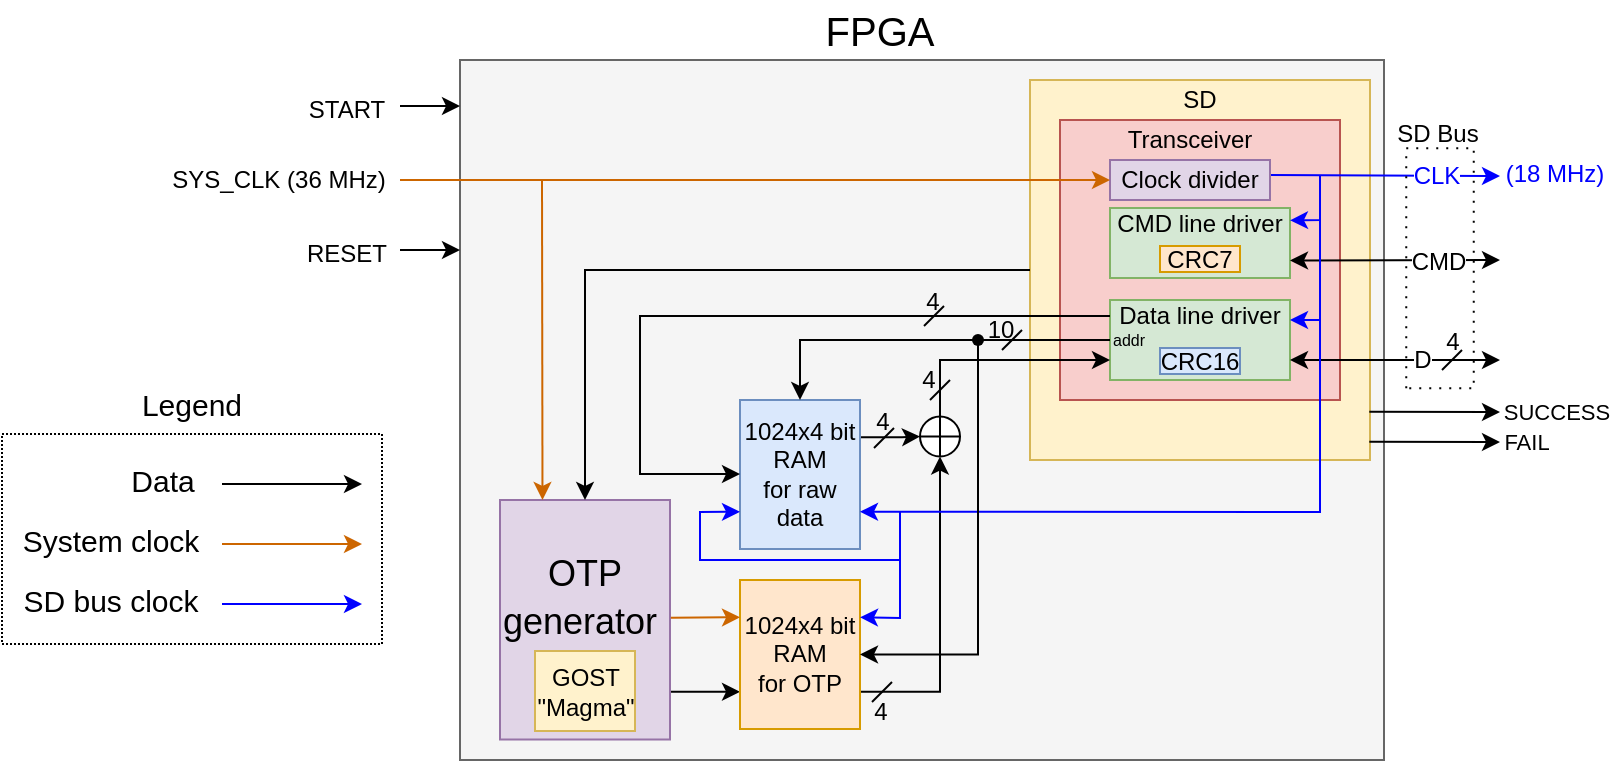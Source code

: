 <mxfile version="20.6.2" type="device"><diagram id="fO9pJ9hmjl-DQnfwtDK7" name="Страница 1"><mxGraphModel dx="384" dy="251" grid="1" gridSize="10" guides="1" tooltips="1" connect="1" arrows="1" fold="1" page="1" pageScale="1" pageWidth="1169" pageHeight="827" math="0" shadow="0"><root><mxCell id="0"/><mxCell id="1" parent="0"/><mxCell id="Mi2QPTecenGMzwWXknVR-1" value="" style="rounded=0;whiteSpace=wrap;html=1;dashed=1;dashPattern=1 1;fillColor=none;" parent="1" vertex="1"><mxGeometry x="191" y="527" width="190" height="105" as="geometry"/></mxCell><mxCell id="jrg6wG_ZJggIZM6MNThn-66" value="" style="rounded=0;whiteSpace=wrap;html=1;labelBackgroundColor=none;fontSize=12;fillColor=#f5f5f5;fontColor=#333333;strokeColor=#666666;" parent="1" vertex="1"><mxGeometry x="420" y="340" width="462" height="350" as="geometry"/></mxCell><mxCell id="jrg6wG_ZJggIZM6MNThn-37" value="" style="rounded=0;whiteSpace=wrap;html=1;labelBackgroundColor=none;fontSize=12;fillColor=#fff2cc;strokeColor=#d6b656;" parent="1" vertex="1"><mxGeometry x="705" y="350" width="170" height="190" as="geometry"/></mxCell><mxCell id="MUZ3oyCXK2iOoQsuqwkt-2" value="&lt;font style=&quot;font-size: 20px;&quot;&gt;FPGA&lt;/font&gt;" style="text;html=1;strokeColor=none;fillColor=none;align=center;verticalAlign=middle;whiteSpace=wrap;rounded=0;" parent="1" vertex="1"><mxGeometry x="600" y="310" width="60" height="30" as="geometry"/></mxCell><mxCell id="jrg6wG_ZJggIZM6MNThn-79" style="edgeStyle=orthogonalEdgeStyle;rounded=0;orthogonalLoop=1;jettySize=auto;html=1;entryX=0;entryY=0.75;entryDx=0;entryDy=0;fontSize=12;startArrow=none;startFill=0;endArrow=classic;endFill=1;exitX=1;exitY=0.5;exitDx=0;exitDy=0;" parent="1" source="jrg6wG_ZJggIZM6MNThn-1" target="jrg6wG_ZJggIZM6MNThn-65" edge="1"><mxGeometry relative="1" as="geometry"><mxPoint x="560" y="648.25" as="targetPoint"/><Array as="points"><mxPoint x="525" y="656"/></Array></mxGeometry></mxCell><mxCell id="jrg6wG_ZJggIZM6MNThn-1" value="&lt;font style=&quot;font-size: 18px;&quot;&gt;OTP generator&amp;nbsp;&lt;br&gt;&lt;br&gt;&lt;/font&gt;" style="rounded=0;whiteSpace=wrap;html=1;fontSize=20;fillColor=#e1d5e7;strokeColor=#9673a6;" parent="1" vertex="1"><mxGeometry x="440" y="560" width="85" height="119.75" as="geometry"/></mxCell><mxCell id="jrg6wG_ZJggIZM6MNThn-23" value="Transceiver" style="text;html=1;strokeColor=none;fillColor=none;align=center;verticalAlign=middle;whiteSpace=wrap;rounded=0;labelBackgroundColor=none;fontSize=12;" parent="1" vertex="1"><mxGeometry x="690" y="370" width="170" height="20" as="geometry"/></mxCell><mxCell id="jrg6wG_ZJggIZM6MNThn-27" value="SD" style="text;html=1;strokeColor=none;fillColor=none;align=center;verticalAlign=middle;whiteSpace=wrap;rounded=0;labelBackgroundColor=none;fontSize=12;" parent="1" vertex="1"><mxGeometry x="705" y="350" width="170" height="20" as="geometry"/></mxCell><mxCell id="jrg6wG_ZJggIZM6MNThn-34" value="" style="group" parent="1" vertex="1" connectable="0"><mxGeometry x="750" y="440" width="90" height="20" as="geometry"/></mxCell><mxCell id="jrg6wG_ZJggIZM6MNThn-24" value="" style="rounded=0;whiteSpace=wrap;html=1;labelBackgroundColor=default;fontSize=12;fillColor=#d5e8d4;strokeColor=#82b366;" parent="jrg6wG_ZJggIZM6MNThn-34" vertex="1"><mxGeometry width="90" height="20" as="geometry"/></mxCell><mxCell id="jrg6wG_ZJggIZM6MNThn-29" value="Data line driver" style="text;html=1;strokeColor=none;fillColor=none;align=center;verticalAlign=middle;whiteSpace=wrap;rounded=0;labelBackgroundColor=none;fontSize=12;" parent="jrg6wG_ZJggIZM6MNThn-34" vertex="1"><mxGeometry y="2" width="90" height="15" as="geometry"/></mxCell><mxCell id="jrg6wG_ZJggIZM6MNThn-36" value="" style="group" parent="1" vertex="1" connectable="0"><mxGeometry x="750" y="415" width="90" height="20" as="geometry"/></mxCell><mxCell id="jrg6wG_ZJggIZM6MNThn-25" value="" style="rounded=0;whiteSpace=wrap;html=1;labelBackgroundColor=default;fontSize=12;fillColor=#d5e8d4;strokeColor=#82b366;" parent="jrg6wG_ZJggIZM6MNThn-36" vertex="1"><mxGeometry width="90" height="20" as="geometry"/></mxCell><mxCell id="jrg6wG_ZJggIZM6MNThn-28" value="CMD line driver" style="text;html=1;strokeColor=none;fillColor=none;align=center;verticalAlign=middle;whiteSpace=wrap;rounded=0;labelBackgroundColor=none;fontSize=12;" parent="jrg6wG_ZJggIZM6MNThn-36" vertex="1"><mxGeometry y="3" width="90" height="15" as="geometry"/></mxCell><mxCell id="jrg6wG_ZJggIZM6MNThn-38" value="" style="rounded=0;whiteSpace=wrap;html=1;labelBackgroundColor=none;fontSize=12;fillColor=#f8cecc;strokeColor=#b85450;" parent="1" vertex="1"><mxGeometry x="720" y="370" width="140" height="140" as="geometry"/></mxCell><mxCell id="jrg6wG_ZJggIZM6MNThn-39" value="Transceiver" style="text;html=1;strokeColor=none;fillColor=none;align=center;verticalAlign=middle;whiteSpace=wrap;rounded=0;labelBackgroundColor=none;fontSize=12;" parent="1" vertex="1"><mxGeometry x="720" y="370" width="130" height="20" as="geometry"/></mxCell><mxCell id="jrg6wG_ZJggIZM6MNThn-44" value="" style="group" parent="1" vertex="1" connectable="0"><mxGeometry x="745" y="460" width="145" height="98" as="geometry"/></mxCell><mxCell id="jrg6wG_ZJggIZM6MNThn-45" value="" style="rounded=0;whiteSpace=wrap;html=1;labelBackgroundColor=default;fontSize=12;fillColor=#d5e8d4;strokeColor=#82b366;" parent="jrg6wG_ZJggIZM6MNThn-44" vertex="1"><mxGeometry width="90" height="40" as="geometry"/></mxCell><mxCell id="jrg6wG_ZJggIZM6MNThn-46" value="Data line driver" style="text;html=1;strokeColor=none;fillColor=none;align=center;verticalAlign=middle;whiteSpace=wrap;rounded=0;labelBackgroundColor=none;fontSize=12;" parent="jrg6wG_ZJggIZM6MNThn-44" vertex="1"><mxGeometry y="3" width="90" height="10" as="geometry"/></mxCell><mxCell id="jrg6wG_ZJggIZM6MNThn-47" value="" style="group" parent="1" vertex="1" connectable="0"><mxGeometry x="745" y="414" width="95" height="107.5" as="geometry"/></mxCell><mxCell id="jrg6wG_ZJggIZM6MNThn-48" value="" style="rounded=0;whiteSpace=wrap;html=1;labelBackgroundColor=default;fontSize=12;fillColor=#d5e8d4;strokeColor=#82b366;" parent="jrg6wG_ZJggIZM6MNThn-47" vertex="1"><mxGeometry width="90" height="35" as="geometry"/></mxCell><mxCell id="jrg6wG_ZJggIZM6MNThn-49" value="CMD line driver" style="text;html=1;strokeColor=none;fillColor=none;align=center;verticalAlign=middle;whiteSpace=wrap;rounded=0;labelBackgroundColor=none;fontSize=12;" parent="jrg6wG_ZJggIZM6MNThn-47" vertex="1"><mxGeometry y="3" width="90" height="10" as="geometry"/></mxCell><mxCell id="jrg6wG_ZJggIZM6MNThn-41" value="CRC7" style="rounded=0;whiteSpace=wrap;html=1;labelBackgroundColor=none;fontSize=12;fillColor=#ffe6cc;strokeColor=#d79b00;" parent="jrg6wG_ZJggIZM6MNThn-47" vertex="1"><mxGeometry x="25" y="19" width="40" height="13" as="geometry"/></mxCell><mxCell id="_WAARoeY4MgbEWev2sUL-25" value="&lt;font style=&quot;font-size: 8px;&quot;&gt;addr&lt;/font&gt;" style="text;html=1;strokeColor=none;fillColor=none;align=center;verticalAlign=middle;whiteSpace=wrap;rounded=0;labelBackgroundColor=none;" parent="jrg6wG_ZJggIZM6MNThn-47" vertex="1"><mxGeometry x="2" y="62" width="15" height="6" as="geometry"/></mxCell><mxCell id="jrg6wG_ZJggIZM6MNThn-57" value="CRC16" style="rounded=0;whiteSpace=wrap;html=1;labelBackgroundColor=none;fontSize=12;fillColor=#dae8fc;strokeColor=#6c8ebf;" parent="jrg6wG_ZJggIZM6MNThn-47" vertex="1"><mxGeometry x="25" y="70" width="40" height="13" as="geometry"/></mxCell><mxCell id="jrg6wG_ZJggIZM6MNThn-10" value="" style="endArrow=classic;startArrow=classic;html=1;rounded=0;fontSize=20;exitX=1;exitY=0.75;exitDx=0;exitDy=0;endFill=1;startFill=1;" parent="1" source="jrg6wG_ZJggIZM6MNThn-45" edge="1"><mxGeometry width="50" height="50" relative="1" as="geometry"><mxPoint x="835" y="455.5" as="sourcePoint"/><mxPoint x="940" y="490" as="targetPoint"/></mxGeometry></mxCell><mxCell id="jrg6wG_ZJggIZM6MNThn-19" value="&lt;font style=&quot;font-size: 12px;&quot;&gt;D&lt;/font&gt;" style="edgeLabel;html=1;align=center;verticalAlign=middle;resizable=0;points=[];fontSize=12;" parent="jrg6wG_ZJggIZM6MNThn-10" vertex="1" connectable="0"><mxGeometry x="-0.067" relative="1" as="geometry"><mxPoint x="17" as="offset"/></mxGeometry></mxCell><mxCell id="jrg6wG_ZJggIZM6MNThn-14" value="" style="endArrow=classic;startArrow=classic;html=1;rounded=0;fontSize=20;exitX=1;exitY=0.75;exitDx=0;exitDy=0;startFill=1;endFill=1;" parent="1" source="jrg6wG_ZJggIZM6MNThn-48" edge="1"><mxGeometry width="50" height="50" relative="1" as="geometry"><mxPoint x="835" y="430.5" as="sourcePoint"/><mxPoint x="940" y="440" as="targetPoint"/></mxGeometry></mxCell><mxCell id="jrg6wG_ZJggIZM6MNThn-17" value="CMD" style="edgeLabel;html=1;align=center;verticalAlign=middle;resizable=0;points=[];fontSize=12;labelBackgroundColor=default;" parent="jrg6wG_ZJggIZM6MNThn-14" vertex="1" connectable="0"><mxGeometry x="0.83" y="2" relative="1" as="geometry"><mxPoint x="-22" y="3" as="offset"/></mxGeometry></mxCell><mxCell id="jrg6wG_ZJggIZM6MNThn-15" value="" style="endArrow=classic;startArrow=none;html=1;rounded=0;fontSize=20;startFill=0;endFill=1;strokeColor=#0000FF;" parent="1" edge="1"><mxGeometry width="50" height="50" relative="1" as="geometry"><mxPoint x="825" y="397.5" as="sourcePoint"/><mxPoint x="940" y="398" as="targetPoint"/></mxGeometry></mxCell><mxCell id="jrg6wG_ZJggIZM6MNThn-18" value="&lt;font color=&quot;#0000ff&quot;&gt;CLK&lt;/font&gt;" style="edgeLabel;html=1;align=center;verticalAlign=middle;resizable=0;points=[];fontSize=12;labelBackgroundColor=default;" parent="jrg6wG_ZJggIZM6MNThn-15" vertex="1" connectable="0"><mxGeometry x="-0.062" y="1" relative="1" as="geometry"><mxPoint x="29" y="1" as="offset"/></mxGeometry></mxCell><mxCell id="jrg6wG_ZJggIZM6MNThn-87" value="&lt;font color=&quot;#0000ff&quot;&gt;(18 MHz)&lt;/font&gt;" style="edgeLabel;html=1;align=center;verticalAlign=middle;resizable=0;points=[];fontSize=12;" parent="jrg6wG_ZJggIZM6MNThn-15" vertex="1" connectable="0"><mxGeometry x="0.86" y="1" relative="1" as="geometry"><mxPoint x="35" as="offset"/></mxGeometry></mxCell><mxCell id="jrg6wG_ZJggIZM6MNThn-20" value="" style="endArrow=none;html=1;rounded=0;fontSize=12;" parent="1" edge="1"><mxGeometry width="50" height="50" relative="1" as="geometry"><mxPoint x="911" y="495" as="sourcePoint"/><mxPoint x="921" y="485" as="targetPoint"/></mxGeometry></mxCell><mxCell id="jrg6wG_ZJggIZM6MNThn-21" value="4" style="edgeLabel;html=1;align=center;verticalAlign=middle;resizable=0;points=[];fontSize=12;labelBackgroundColor=none;" parent="jrg6wG_ZJggIZM6MNThn-20" vertex="1" connectable="0"><mxGeometry x="-0.558" relative="1" as="geometry"><mxPoint x="3" y="-12" as="offset"/></mxGeometry></mxCell><mxCell id="jrg6wG_ZJggIZM6MNThn-50" value="Clock divider" style="rounded=0;whiteSpace=wrap;html=1;labelBackgroundColor=none;fontSize=12;fillColor=#e1d5e7;strokeColor=#9673a6;" parent="1" vertex="1"><mxGeometry x="745" y="390" width="80" height="20" as="geometry"/></mxCell><mxCell id="jrg6wG_ZJggIZM6MNThn-52" value="" style="endArrow=classic;html=1;rounded=0;fontSize=12;entryX=1;entryY=0.25;entryDx=0;entryDy=0;endFill=1;strokeColor=#0000FF;" parent="1" target="jrg6wG_ZJggIZM6MNThn-45" edge="1"><mxGeometry width="50" height="50" relative="1" as="geometry"><mxPoint x="850" y="416" as="sourcePoint"/><mxPoint x="840" y="446" as="targetPoint"/><Array as="points"><mxPoint x="850" y="470"/></Array></mxGeometry></mxCell><mxCell id="jrg6wG_ZJggIZM6MNThn-61" value="" style="endArrow=classic;html=1;rounded=0;fontSize=12;entryX=0;entryY=0.5;entryDx=0;entryDy=0;strokeColor=#CC6600;" parent="1" target="jrg6wG_ZJggIZM6MNThn-50" edge="1"><mxGeometry width="50" height="50" relative="1" as="geometry"><mxPoint x="390" y="400" as="sourcePoint"/><mxPoint x="652" y="400" as="targetPoint"/></mxGeometry></mxCell><mxCell id="jrg6wG_ZJggIZM6MNThn-62" value="SYS_CLK (36 MHz)" style="edgeLabel;html=1;align=center;verticalAlign=middle;resizable=0;points=[];fontSize=12;" parent="jrg6wG_ZJggIZM6MNThn-61" vertex="1" connectable="0"><mxGeometry x="-0.929" y="-1" relative="1" as="geometry"><mxPoint x="-74" y="-1" as="offset"/></mxGeometry></mxCell><mxCell id="jrg6wG_ZJggIZM6MNThn-86" style="edgeStyle=orthogonalEdgeStyle;rounded=0;orthogonalLoop=1;jettySize=auto;html=1;fontSize=12;startArrow=none;startFill=0;endArrow=classic;endFill=1;entryX=0.5;entryY=1;entryDx=0;entryDy=0;exitX=1;exitY=0.75;exitDx=0;exitDy=0;" parent="1" source="jrg6wG_ZJggIZM6MNThn-65" target="_WAARoeY4MgbEWev2sUL-1" edge="1"><mxGeometry relative="1" as="geometry"><Array as="points"><mxPoint x="660" y="656"/></Array><mxPoint x="620" y="660" as="sourcePoint"/></mxGeometry></mxCell><mxCell id="jrg6wG_ZJggIZM6MNThn-65" value="1024x4 bit RAM&lt;br&gt;for OTP" style="rounded=0;whiteSpace=wrap;html=1;labelBackgroundColor=none;fontSize=12;fillColor=#ffe6cc;strokeColor=#d79b00;" parent="1" vertex="1"><mxGeometry x="560" y="600" width="60" height="74.5" as="geometry"/></mxCell><mxCell id="_WAARoeY4MgbEWev2sUL-2" style="edgeStyle=orthogonalEdgeStyle;rounded=0;orthogonalLoop=1;jettySize=auto;html=1;entryX=0;entryY=0.5;entryDx=0;entryDy=0;exitX=1;exitY=0.25;exitDx=0;exitDy=0;" parent="1" source="jrg6wG_ZJggIZM6MNThn-69" target="_WAARoeY4MgbEWev2sUL-1" edge="1"><mxGeometry relative="1" as="geometry"><Array as="points"><mxPoint x="641" y="529"/></Array></mxGeometry></mxCell><mxCell id="jrg6wG_ZJggIZM6MNThn-69" value="1024x4 bit RAM&lt;br&gt;for raw data" style="rounded=0;whiteSpace=wrap;html=1;labelBackgroundColor=none;fontSize=12;fillColor=#dae8fc;strokeColor=#6c8ebf;" parent="1" vertex="1"><mxGeometry x="560" y="510" width="60" height="74.5" as="geometry"/></mxCell><mxCell id="jrg6wG_ZJggIZM6MNThn-74" style="edgeStyle=orthogonalEdgeStyle;rounded=0;orthogonalLoop=1;jettySize=auto;html=1;entryX=0;entryY=0.5;entryDx=0;entryDy=0;fontSize=12;startArrow=none;startFill=0;endArrow=classic;endFill=1;exitX=0;exitY=0.5;exitDx=0;exitDy=0;" parent="1" source="jrg6wG_ZJggIZM6MNThn-46" target="jrg6wG_ZJggIZM6MNThn-69" edge="1"><mxGeometry relative="1" as="geometry"><mxPoint x="745" y="470" as="sourcePoint"/><mxPoint x="555" y="589.25" as="targetPoint"/><Array as="points"><mxPoint x="510" y="468"/><mxPoint x="510" y="547"/><mxPoint x="560" y="547"/></Array></mxGeometry></mxCell><mxCell id="jrg6wG_ZJggIZM6MNThn-75" value="" style="endArrow=none;html=1;rounded=0;fontSize=12;" parent="1" edge="1"><mxGeometry width="50" height="50" relative="1" as="geometry"><mxPoint x="652" y="473" as="sourcePoint"/><mxPoint x="662" y="463" as="targetPoint"/></mxGeometry></mxCell><mxCell id="jrg6wG_ZJggIZM6MNThn-76" value="4" style="edgeLabel;html=1;align=center;verticalAlign=middle;resizable=0;points=[];fontSize=12;labelBackgroundColor=none;" parent="jrg6wG_ZJggIZM6MNThn-75" vertex="1" connectable="0"><mxGeometry x="-0.558" relative="1" as="geometry"><mxPoint x="2" y="-10" as="offset"/></mxGeometry></mxCell><mxCell id="jrg6wG_ZJggIZM6MNThn-82" value="" style="rounded=0;whiteSpace=wrap;html=1;labelBackgroundColor=none;fontSize=12;rotation=-90;dashed=1;dashPattern=1 4;fillColor=none;" parent="1" vertex="1"><mxGeometry x="850" y="427.25" width="120" height="33.75" as="geometry"/></mxCell><mxCell id="jrg6wG_ZJggIZM6MNThn-83" value="SD Bus" style="text;html=1;strokeColor=none;fillColor=none;align=center;verticalAlign=middle;whiteSpace=wrap;rounded=0;dashed=1;dashPattern=1 4;labelBackgroundColor=none;fontSize=12;" parent="1" vertex="1"><mxGeometry x="885" y="372" width="48" height="10" as="geometry"/></mxCell><mxCell id="jrg6wG_ZJggIZM6MNThn-92" value="" style="endArrow=none;html=1;rounded=0;fontSize=12;" parent="1" edge="1"><mxGeometry width="50" height="50" relative="1" as="geometry"><mxPoint x="655" y="510" as="sourcePoint"/><mxPoint x="665" y="500" as="targetPoint"/></mxGeometry></mxCell><mxCell id="jrg6wG_ZJggIZM6MNThn-93" value="4" style="edgeLabel;html=1;align=center;verticalAlign=middle;resizable=0;points=[];fontSize=12;labelBackgroundColor=none;" parent="jrg6wG_ZJggIZM6MNThn-92" vertex="1" connectable="0"><mxGeometry x="-0.558" relative="1" as="geometry"><mxPoint x="-3" y="-8" as="offset"/></mxGeometry></mxCell><mxCell id="Mi2QPTecenGMzwWXknVR-2" value="&lt;span style=&quot;font-size: 15px;&quot;&gt;Legend&lt;/span&gt;" style="text;html=1;strokeColor=none;fillColor=none;align=center;verticalAlign=middle;whiteSpace=wrap;rounded=0;" parent="1" vertex="1"><mxGeometry x="191" y="497" width="190" height="30" as="geometry"/></mxCell><mxCell id="Mi2QPTecenGMzwWXknVR-3" value="" style="endArrow=classic;html=1;rounded=0;fontSize=15;" parent="1" edge="1"><mxGeometry width="50" height="50" relative="1" as="geometry"><mxPoint x="301" y="552" as="sourcePoint"/><mxPoint x="371" y="552" as="targetPoint"/></mxGeometry></mxCell><mxCell id="Mi2QPTecenGMzwWXknVR-4" value="Data" style="edgeLabel;html=1;align=center;verticalAlign=middle;resizable=0;points=[];fontSize=15;" parent="Mi2QPTecenGMzwWXknVR-3" vertex="1" connectable="0"><mxGeometry x="-0.572" y="-1" relative="1" as="geometry"><mxPoint x="-45" y="-3" as="offset"/></mxGeometry></mxCell><mxCell id="Mi2QPTecenGMzwWXknVR-5" value="" style="endArrow=classic;html=1;rounded=0;fontSize=15;strokeColor=#CC6600;" parent="1" edge="1"><mxGeometry width="50" height="50" relative="1" as="geometry"><mxPoint x="301" y="582" as="sourcePoint"/><mxPoint x="371" y="582" as="targetPoint"/></mxGeometry></mxCell><mxCell id="Mi2QPTecenGMzwWXknVR-6" value="System clock" style="edgeLabel;html=1;align=center;verticalAlign=middle;resizable=0;points=[];fontSize=15;" parent="Mi2QPTecenGMzwWXknVR-5" vertex="1" connectable="0"><mxGeometry x="-0.572" y="-1" relative="1" as="geometry"><mxPoint x="-71" y="-3" as="offset"/></mxGeometry></mxCell><mxCell id="Mi2QPTecenGMzwWXknVR-7" value="" style="endArrow=classic;html=1;rounded=0;fontSize=15;strokeColor=#0000FF;" parent="1" edge="1"><mxGeometry width="50" height="50" relative="1" as="geometry"><mxPoint x="301" y="612" as="sourcePoint"/><mxPoint x="371" y="612" as="targetPoint"/></mxGeometry></mxCell><mxCell id="Mi2QPTecenGMzwWXknVR-8" value="SD bus clock" style="edgeLabel;html=1;align=center;verticalAlign=middle;resizable=0;points=[];fontSize=15;" parent="Mi2QPTecenGMzwWXknVR-7" vertex="1" connectable="0"><mxGeometry x="-0.572" y="-1" relative="1" as="geometry"><mxPoint x="-71" y="-3" as="offset"/></mxGeometry></mxCell><mxCell id="Mi2QPTecenGMzwWXknVR-9" value="" style="endArrow=classic;html=1;rounded=0;fontSize=15;strokeColor=#000000;" parent="1" edge="1"><mxGeometry width="50" height="50" relative="1" as="geometry"><mxPoint x="390" y="363" as="sourcePoint"/><mxPoint x="420" y="363" as="targetPoint"/></mxGeometry></mxCell><mxCell id="Mi2QPTecenGMzwWXknVR-10" value="&lt;font style=&quot;font-size: 12px;&quot;&gt;START&lt;/font&gt;" style="edgeLabel;html=1;align=center;verticalAlign=middle;resizable=0;points=[];fontSize=15;" parent="Mi2QPTecenGMzwWXknVR-9" vertex="1" connectable="0"><mxGeometry x="-0.493" relative="1" as="geometry"><mxPoint x="-35" as="offset"/></mxGeometry></mxCell><mxCell id="Mi2QPTecenGMzwWXknVR-15" value="" style="endArrow=classic;html=1;rounded=0;fontSize=15;strokeColor=#000000;" parent="1" edge="1"><mxGeometry width="50" height="50" relative="1" as="geometry"><mxPoint x="390" y="435" as="sourcePoint"/><mxPoint x="420" y="435" as="targetPoint"/></mxGeometry></mxCell><mxCell id="Mi2QPTecenGMzwWXknVR-16" value="&lt;span style=&quot;font-size: 12px;&quot;&gt;RESET&lt;/span&gt;" style="edgeLabel;html=1;align=center;verticalAlign=middle;resizable=0;points=[];fontSize=15;" parent="Mi2QPTecenGMzwWXknVR-15" vertex="1" connectable="0"><mxGeometry x="-0.493" relative="1" as="geometry"><mxPoint x="-35" as="offset"/></mxGeometry></mxCell><mxCell id="wFC4hlJqGddT1qzQNUlJ-1" value="" style="endArrow=classic;html=1;rounded=0;fontSize=12;entryX=1;entryY=0.316;entryDx=0;entryDy=0;endFill=1;strokeColor=#0000FF;entryPerimeter=0;" parent="1" target="jrg6wG_ZJggIZM6MNThn-49" edge="1"><mxGeometry width="50" height="50" relative="1" as="geometry"><mxPoint x="850" y="398" as="sourcePoint"/><mxPoint x="835" y="420.75" as="targetPoint"/><Array as="points"><mxPoint x="850" y="420"/></Array></mxGeometry></mxCell><mxCell id="_WAARoeY4MgbEWev2sUL-3" style="edgeStyle=orthogonalEdgeStyle;rounded=0;orthogonalLoop=1;jettySize=auto;html=1;entryX=0;entryY=0.75;entryDx=0;entryDy=0;" parent="1" source="_WAARoeY4MgbEWev2sUL-1" target="jrg6wG_ZJggIZM6MNThn-45" edge="1"><mxGeometry relative="1" as="geometry"><Array as="points"><mxPoint x="660" y="528"/><mxPoint x="660" y="490"/></Array></mxGeometry></mxCell><mxCell id="_WAARoeY4MgbEWev2sUL-1" value="" style="shape=orEllipse;perimeter=ellipsePerimeter;whiteSpace=wrap;html=1;backgroundOutline=1;" parent="1" vertex="1"><mxGeometry x="650" y="518.25" width="20" height="20" as="geometry"/></mxCell><mxCell id="_WAARoeY4MgbEWev2sUL-4" style="edgeStyle=orthogonalEdgeStyle;rounded=0;orthogonalLoop=1;jettySize=auto;html=1;entryX=0.5;entryY=0;entryDx=0;entryDy=0;exitX=0;exitY=0.5;exitDx=0;exitDy=0;" parent="1" source="jrg6wG_ZJggIZM6MNThn-37" target="jrg6wG_ZJggIZM6MNThn-1" edge="1"><mxGeometry relative="1" as="geometry"/></mxCell><mxCell id="_WAARoeY4MgbEWev2sUL-5" value="" style="endArrow=classic;html=1;rounded=0;fontSize=15;strokeColor=#CC6600;entryX=0.25;entryY=0;entryDx=0;entryDy=0;" parent="1" target="jrg6wG_ZJggIZM6MNThn-1" edge="1"><mxGeometry width="50" height="50" relative="1" as="geometry"><mxPoint x="461" y="400" as="sourcePoint"/><mxPoint x="377.0" y="550" as="targetPoint"/></mxGeometry></mxCell><mxCell id="_WAARoeY4MgbEWev2sUL-9" value="" style="endArrow=classic;html=1;rounded=0;fontSize=15;strokeColor=#CC6600;exitX=1.005;exitY=0.492;exitDx=0;exitDy=0;entryX=0;entryY=0.25;entryDx=0;entryDy=0;exitPerimeter=0;" parent="1" source="jrg6wG_ZJggIZM6MNThn-1" target="jrg6wG_ZJggIZM6MNThn-65" edge="1"><mxGeometry width="50" height="50" relative="1" as="geometry"><mxPoint x="461" y="618" as="sourcePoint"/><mxPoint x="560" y="618" as="targetPoint"/></mxGeometry></mxCell><mxCell id="_WAARoeY4MgbEWev2sUL-11" value="" style="endArrow=classic;html=1;rounded=0;fontSize=12;endFill=1;strokeColor=#0000FF;entryX=1;entryY=0.75;entryDx=0;entryDy=0;" parent="1" target="jrg6wG_ZJggIZM6MNThn-69" edge="1"><mxGeometry width="50" height="50" relative="1" as="geometry"><mxPoint x="850" y="470" as="sourcePoint"/><mxPoint x="630" y="560" as="targetPoint"/><Array as="points"><mxPoint x="850" y="566"/></Array></mxGeometry></mxCell><mxCell id="_WAARoeY4MgbEWev2sUL-12" value="" style="endArrow=classic;html=1;rounded=0;fontSize=12;entryX=0;entryY=0.75;entryDx=0;entryDy=0;endFill=1;strokeColor=#0000FF;" parent="1" target="jrg6wG_ZJggIZM6MNThn-69" edge="1"><mxGeometry width="50" height="50" relative="1" as="geometry"><mxPoint x="640" y="566" as="sourcePoint"/><mxPoint x="581" y="590" as="targetPoint"/><Array as="points"><mxPoint x="640" y="590"/><mxPoint x="540" y="590"/><mxPoint x="540" y="566"/></Array></mxGeometry></mxCell><mxCell id="_WAARoeY4MgbEWev2sUL-14" value="" style="endArrow=classic;html=1;rounded=0;fontSize=12;entryX=1;entryY=0.25;entryDx=0;entryDy=0;endFill=1;strokeColor=#0000FF;" parent="1" target="jrg6wG_ZJggIZM6MNThn-65" edge="1"><mxGeometry width="50" height="50" relative="1" as="geometry"><mxPoint x="640" y="590" as="sourcePoint"/><mxPoint x="625" y="629.75" as="targetPoint"/><Array as="points"><mxPoint x="640" y="619"/></Array></mxGeometry></mxCell><mxCell id="_WAARoeY4MgbEWev2sUL-16" style="edgeStyle=orthogonalEdgeStyle;rounded=0;orthogonalLoop=1;jettySize=auto;html=1;entryX=0.5;entryY=0;entryDx=0;entryDy=0;" parent="1" source="jrg6wG_ZJggIZM6MNThn-45" target="jrg6wG_ZJggIZM6MNThn-69" edge="1"><mxGeometry relative="1" as="geometry"><Array as="points"><mxPoint x="590" y="480"/></Array></mxGeometry></mxCell><mxCell id="_WAARoeY4MgbEWev2sUL-17" value="" style="endArrow=none;html=1;rounded=0;fontSize=12;" parent="1" edge="1"><mxGeometry width="50" height="50" relative="1" as="geometry"><mxPoint x="627" y="534" as="sourcePoint"/><mxPoint x="637" y="524" as="targetPoint"/></mxGeometry></mxCell><mxCell id="_WAARoeY4MgbEWev2sUL-18" value="4" style="edgeLabel;html=1;align=center;verticalAlign=middle;resizable=0;points=[];fontSize=12;labelBackgroundColor=none;" parent="_WAARoeY4MgbEWev2sUL-17" vertex="1" connectable="0"><mxGeometry x="-0.558" relative="1" as="geometry"><mxPoint x="2" y="-11" as="offset"/></mxGeometry></mxCell><mxCell id="_WAARoeY4MgbEWev2sUL-19" value="" style="endArrow=none;html=1;rounded=0;fontSize=12;" parent="1" edge="1"><mxGeometry width="50" height="50" relative="1" as="geometry"><mxPoint x="626" y="661" as="sourcePoint"/><mxPoint x="636" y="651" as="targetPoint"/></mxGeometry></mxCell><mxCell id="_WAARoeY4MgbEWev2sUL-20" value="4" style="edgeLabel;html=1;align=center;verticalAlign=middle;resizable=0;points=[];fontSize=12;labelBackgroundColor=none;" parent="_WAARoeY4MgbEWev2sUL-19" vertex="1" connectable="0"><mxGeometry x="-0.558" relative="1" as="geometry"><mxPoint x="2" y="7" as="offset"/></mxGeometry></mxCell><mxCell id="_WAARoeY4MgbEWev2sUL-22" value="" style="endArrow=none;html=1;rounded=0;fontSize=12;" parent="1" edge="1"><mxGeometry width="50" height="50" relative="1" as="geometry"><mxPoint x="691" y="485" as="sourcePoint"/><mxPoint x="701" y="475" as="targetPoint"/></mxGeometry></mxCell><mxCell id="_WAARoeY4MgbEWev2sUL-23" value="10" style="edgeLabel;html=1;align=center;verticalAlign=middle;resizable=0;points=[];fontSize=12;labelBackgroundColor=none;" parent="_WAARoeY4MgbEWev2sUL-22" vertex="1" connectable="0"><mxGeometry x="-0.558" relative="1" as="geometry"><mxPoint x="-3" y="-8" as="offset"/></mxGeometry></mxCell><mxCell id="_WAARoeY4MgbEWev2sUL-29" value="" style="edgeStyle=segmentEdgeStyle;endArrow=classic;html=1;rounded=0;entryX=1;entryY=0.5;entryDx=0;entryDy=0;" parent="1" target="jrg6wG_ZJggIZM6MNThn-65" edge="1"><mxGeometry width="50" height="50" relative="1" as="geometry"><mxPoint x="679" y="480" as="sourcePoint"/><mxPoint x="490" y="520" as="targetPoint"/><Array as="points"><mxPoint x="679" y="637"/></Array></mxGeometry></mxCell><mxCell id="_WAARoeY4MgbEWev2sUL-30" value="" style="shape=waypoint;sketch=0;fillStyle=solid;size=6;pointerEvents=1;points=[];fillColor=none;resizable=0;rotatable=0;perimeter=centerPerimeter;snapToPoint=1;labelBackgroundColor=none;fontSize=8;" parent="1" vertex="1"><mxGeometry x="659" y="460" width="40" height="40" as="geometry"/></mxCell><mxCell id="7_MA7UUDVm5whZSSpIl8-1" value="GOST &quot;Magma&quot;" style="rounded=0;whiteSpace=wrap;html=1;fillColor=#fff2cc;strokeColor=#d6b656;" parent="1" vertex="1"><mxGeometry x="457.5" y="635.5" width="50" height="40" as="geometry"/></mxCell><mxCell id="emWo7HlGA3dYeQq6A02d-2" value="" style="endArrow=classic;html=1;rounded=0;exitX=0.998;exitY=0.873;exitDx=0;exitDy=0;exitPerimeter=0;" edge="1" parent="1" source="jrg6wG_ZJggIZM6MNThn-37"><mxGeometry width="50" height="50" relative="1" as="geometry"><mxPoint x="760" y="500" as="sourcePoint"/><mxPoint x="940" y="516" as="targetPoint"/></mxGeometry></mxCell><mxCell id="emWo7HlGA3dYeQq6A02d-4" value="SUCCESS" style="edgeLabel;html=1;align=center;verticalAlign=middle;resizable=0;points=[];" vertex="1" connectable="0" parent="emWo7HlGA3dYeQq6A02d-2"><mxGeometry x="0.811" y="1" relative="1" as="geometry"><mxPoint x="34" y="1" as="offset"/></mxGeometry></mxCell><mxCell id="emWo7HlGA3dYeQq6A02d-3" value="" style="endArrow=classic;html=1;rounded=0;exitX=0.998;exitY=0.873;exitDx=0;exitDy=0;exitPerimeter=0;" edge="1" parent="1"><mxGeometry width="50" height="50" relative="1" as="geometry"><mxPoint x="874.66" y="530.87" as="sourcePoint"/><mxPoint x="940" y="531" as="targetPoint"/></mxGeometry></mxCell><mxCell id="emWo7HlGA3dYeQq6A02d-5" value="FAIL" style="edgeLabel;html=1;align=center;verticalAlign=middle;resizable=0;points=[];" vertex="1" connectable="0" parent="emWo7HlGA3dYeQq6A02d-3"><mxGeometry x="0.796" y="-1" relative="1" as="geometry"><mxPoint x="20" y="-1" as="offset"/></mxGeometry></mxCell></root></mxGraphModel></diagram></mxfile>